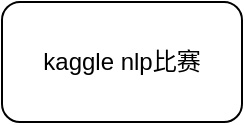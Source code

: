 <mxfile version="17.4.5" type="github">
  <diagram id="7gi-rk_2gdNX7hOad68h" name="Page-1">
    <mxGraphModel dx="782" dy="384" grid="1" gridSize="10" guides="1" tooltips="1" connect="1" arrows="1" fold="1" page="1" pageScale="1" pageWidth="827" pageHeight="1169" math="0" shadow="0">
      <root>
        <mxCell id="0" />
        <mxCell id="1" parent="0" />
        <mxCell id="vpgI34eUt77gZHImRmgY-1" value="kaggle nlp比赛" style="rounded=1;whiteSpace=wrap;html=1;" vertex="1" parent="1">
          <mxGeometry x="40" y="100" width="120" height="60" as="geometry" />
        </mxCell>
      </root>
    </mxGraphModel>
  </diagram>
</mxfile>
